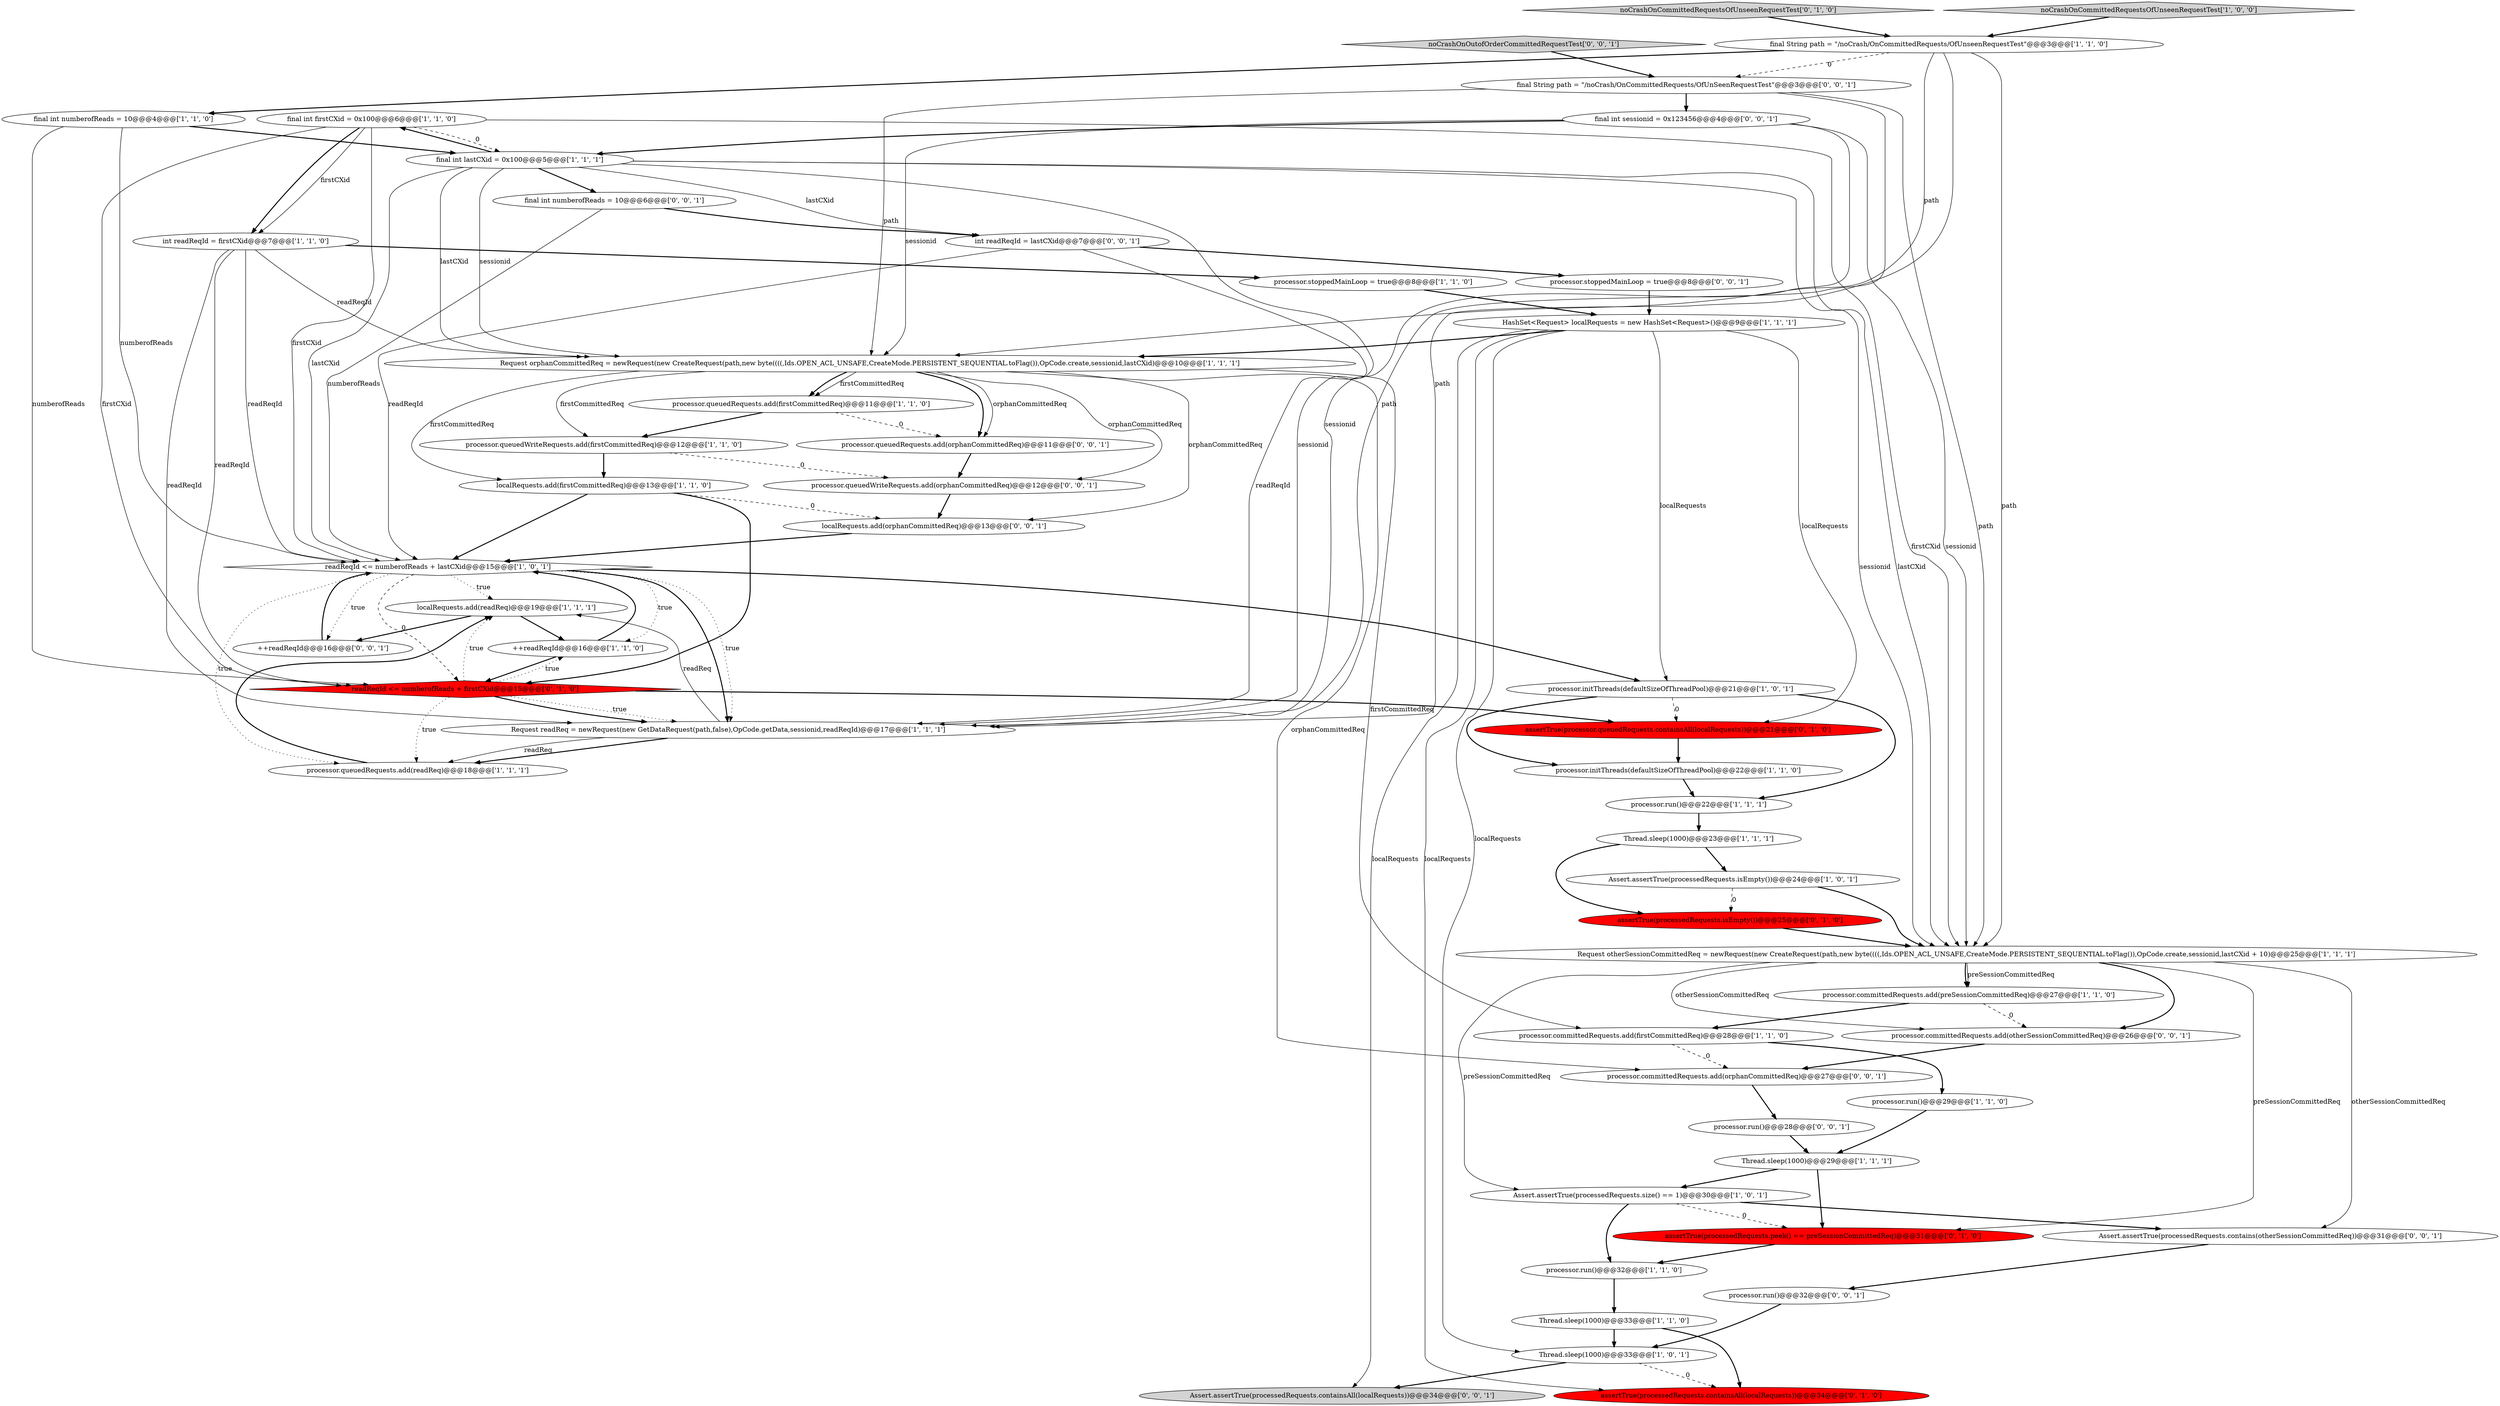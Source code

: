 digraph {
43 [style = filled, label = "processor.committedRequests.add(orphanCommittedReq)@@@27@@@['0', '0', '1']", fillcolor = white, shape = ellipse image = "AAA0AAABBB3BBB"];
21 [style = filled, label = "localRequests.add(readReq)@@@19@@@['1', '1', '1']", fillcolor = white, shape = ellipse image = "AAA0AAABBB1BBB"];
42 [style = filled, label = "localRequests.add(orphanCommittedReq)@@@13@@@['0', '0', '1']", fillcolor = white, shape = ellipse image = "AAA0AAABBB3BBB"];
26 [style = filled, label = "int readReqId = firstCXid@@@7@@@['1', '1', '0']", fillcolor = white, shape = ellipse image = "AAA0AAABBB1BBB"];
41 [style = filled, label = "Assert.assertTrue(processedRequests.containsAll(localRequests))@@@34@@@['0', '0', '1']", fillcolor = lightgray, shape = ellipse image = "AAA0AAABBB3BBB"];
30 [style = filled, label = "processor.committedRequests.add(preSessionCommittedReq)@@@27@@@['1', '1', '0']", fillcolor = white, shape = ellipse image = "AAA0AAABBB1BBB"];
38 [style = filled, label = "final String path = \"/noCrash/OnCommittedRequests/OfUnSeenRequestTest\"@@@3@@@['0', '0', '1']", fillcolor = white, shape = ellipse image = "AAA0AAABBB3BBB"];
44 [style = filled, label = "Assert.assertTrue(processedRequests.contains(otherSessionCommittedReq))@@@31@@@['0', '0', '1']", fillcolor = white, shape = ellipse image = "AAA0AAABBB3BBB"];
51 [style = filled, label = "processor.run()@@@32@@@['0', '0', '1']", fillcolor = white, shape = ellipse image = "AAA0AAABBB3BBB"];
49 [style = filled, label = "processor.queuedRequests.add(orphanCommittedReq)@@@11@@@['0', '0', '1']", fillcolor = white, shape = ellipse image = "AAA0AAABBB3BBB"];
17 [style = filled, label = "Thread.sleep(1000)@@@33@@@['1', '0', '1']", fillcolor = white, shape = ellipse image = "AAA0AAABBB1BBB"];
39 [style = filled, label = "noCrashOnOutofOrderCommittedRequestTest['0', '0', '1']", fillcolor = lightgray, shape = diamond image = "AAA0AAABBB3BBB"];
9 [style = filled, label = "processor.initThreads(defaultSizeOfThreadPool)@@@21@@@['1', '0', '1']", fillcolor = white, shape = ellipse image = "AAA0AAABBB1BBB"];
27 [style = filled, label = "HashSet<Request> localRequests = new HashSet<Request>()@@@9@@@['1', '1', '1']", fillcolor = white, shape = ellipse image = "AAA0AAABBB1BBB"];
18 [style = filled, label = "readReqId <= numberofReads + lastCXid@@@15@@@['1', '0', '1']", fillcolor = white, shape = diamond image = "AAA0AAABBB1BBB"];
34 [style = filled, label = "assertTrue(processedRequests.peek() == preSessionCommittedReq)@@@31@@@['0', '1', '0']", fillcolor = red, shape = ellipse image = "AAA1AAABBB2BBB"];
23 [style = filled, label = "Request orphanCommittedReq = newRequest(new CreateRequest(path,new byte((((,Ids.OPEN_ACL_UNSAFE,CreateMode.PERSISTENT_SEQUENTIAL.toFlag()),OpCode.create,sessionid,lastCXid)@@@10@@@['1', '1', '1']", fillcolor = white, shape = ellipse image = "AAA0AAABBB1BBB"];
1 [style = filled, label = "processor.committedRequests.add(firstCommittedReq)@@@28@@@['1', '1', '0']", fillcolor = white, shape = ellipse image = "AAA0AAABBB1BBB"];
13 [style = filled, label = "processor.run()@@@29@@@['1', '1', '0']", fillcolor = white, shape = ellipse image = "AAA0AAABBB1BBB"];
10 [style = filled, label = "Thread.sleep(1000)@@@29@@@['1', '1', '1']", fillcolor = white, shape = ellipse image = "AAA0AAABBB1BBB"];
28 [style = filled, label = "Request readReq = newRequest(new GetDataRequest(path,false),OpCode.getData,sessionid,readReqId)@@@17@@@['1', '1', '1']", fillcolor = white, shape = ellipse image = "AAA0AAABBB1BBB"];
29 [style = filled, label = "processor.run()@@@32@@@['1', '1', '0']", fillcolor = white, shape = ellipse image = "AAA0AAABBB1BBB"];
33 [style = filled, label = "noCrashOnCommittedRequestsOfUnseenRequestTest['0', '1', '0']", fillcolor = lightgray, shape = diamond image = "AAA0AAABBB2BBB"];
47 [style = filled, label = "int readReqId = lastCXid@@@7@@@['0', '0', '1']", fillcolor = white, shape = ellipse image = "AAA0AAABBB3BBB"];
52 [style = filled, label = "processor.committedRequests.add(otherSessionCommittedReq)@@@26@@@['0', '0', '1']", fillcolor = white, shape = ellipse image = "AAA0AAABBB3BBB"];
3 [style = filled, label = "processor.stoppedMainLoop = true@@@8@@@['1', '1', '0']", fillcolor = white, shape = ellipse image = "AAA0AAABBB1BBB"];
40 [style = filled, label = "final int numberofReads = 10@@@6@@@['0', '0', '1']", fillcolor = white, shape = ellipse image = "AAA0AAABBB3BBB"];
11 [style = filled, label = "processor.queuedWriteRequests.add(firstCommittedReq)@@@12@@@['1', '1', '0']", fillcolor = white, shape = ellipse image = "AAA0AAABBB1BBB"];
16 [style = filled, label = "Thread.sleep(1000)@@@23@@@['1', '1', '1']", fillcolor = white, shape = ellipse image = "AAA0AAABBB1BBB"];
8 [style = filled, label = "localRequests.add(firstCommittedReq)@@@13@@@['1', '1', '0']", fillcolor = white, shape = ellipse image = "AAA0AAABBB1BBB"];
19 [style = filled, label = "Assert.assertTrue(processedRequests.size() == 1)@@@30@@@['1', '0', '1']", fillcolor = white, shape = ellipse image = "AAA0AAABBB1BBB"];
4 [style = filled, label = "Thread.sleep(1000)@@@33@@@['1', '1', '0']", fillcolor = white, shape = ellipse image = "AAA0AAABBB1BBB"];
32 [style = filled, label = "readReqId <= numberofReads + firstCXid@@@15@@@['0', '1', '0']", fillcolor = red, shape = diamond image = "AAA1AAABBB2BBB"];
2 [style = filled, label = "Request otherSessionCommittedReq = newRequest(new CreateRequest(path,new byte((((,Ids.OPEN_ACL_UNSAFE,CreateMode.PERSISTENT_SEQUENTIAL.toFlag()),OpCode.create,sessionid,lastCXid + 10)@@@25@@@['1', '1', '1']", fillcolor = white, shape = ellipse image = "AAA0AAABBB1BBB"];
31 [style = filled, label = "assertTrue(processedRequests.containsAll(localRequests))@@@34@@@['0', '1', '0']", fillcolor = red, shape = ellipse image = "AAA1AAABBB2BBB"];
50 [style = filled, label = "++readReqId@@@16@@@['0', '0', '1']", fillcolor = white, shape = ellipse image = "AAA0AAABBB3BBB"];
46 [style = filled, label = "processor.run()@@@28@@@['0', '0', '1']", fillcolor = white, shape = ellipse image = "AAA0AAABBB3BBB"];
37 [style = filled, label = "final int sessionid = 0x123456@@@4@@@['0', '0', '1']", fillcolor = white, shape = ellipse image = "AAA0AAABBB3BBB"];
22 [style = filled, label = "processor.queuedRequests.add(readReq)@@@18@@@['1', '1', '1']", fillcolor = white, shape = ellipse image = "AAA0AAABBB1BBB"];
12 [style = filled, label = "processor.initThreads(defaultSizeOfThreadPool)@@@22@@@['1', '1', '0']", fillcolor = white, shape = ellipse image = "AAA0AAABBB1BBB"];
6 [style = filled, label = "++readReqId@@@16@@@['1', '1', '0']", fillcolor = white, shape = ellipse image = "AAA0AAABBB1BBB"];
24 [style = filled, label = "Assert.assertTrue(processedRequests.isEmpty())@@@24@@@['1', '0', '1']", fillcolor = white, shape = ellipse image = "AAA0AAABBB1BBB"];
48 [style = filled, label = "processor.stoppedMainLoop = true@@@8@@@['0', '0', '1']", fillcolor = white, shape = ellipse image = "AAA0AAABBB3BBB"];
20 [style = filled, label = "processor.queuedRequests.add(firstCommittedReq)@@@11@@@['1', '1', '0']", fillcolor = white, shape = ellipse image = "AAA0AAABBB1BBB"];
35 [style = filled, label = "assertTrue(processor.queuedRequests.containsAll(localRequests))@@@21@@@['0', '1', '0']", fillcolor = red, shape = ellipse image = "AAA1AAABBB2BBB"];
25 [style = filled, label = "final String path = \"/noCrash/OnCommittedRequests/OfUnseenRequestTest\"@@@3@@@['1', '1', '0']", fillcolor = white, shape = ellipse image = "AAA0AAABBB1BBB"];
15 [style = filled, label = "processor.run()@@@22@@@['1', '1', '1']", fillcolor = white, shape = ellipse image = "AAA0AAABBB1BBB"];
45 [style = filled, label = "processor.queuedWriteRequests.add(orphanCommittedReq)@@@12@@@['0', '0', '1']", fillcolor = white, shape = ellipse image = "AAA0AAABBB3BBB"];
14 [style = filled, label = "final int firstCXid = 0x100@@@6@@@['1', '1', '0']", fillcolor = white, shape = ellipse image = "AAA0AAABBB1BBB"];
36 [style = filled, label = "assertTrue(processedRequests.isEmpty())@@@25@@@['0', '1', '0']", fillcolor = red, shape = ellipse image = "AAA1AAABBB2BBB"];
5 [style = filled, label = "noCrashOnCommittedRequestsOfUnseenRequestTest['1', '0', '0']", fillcolor = lightgray, shape = diamond image = "AAA0AAABBB1BBB"];
7 [style = filled, label = "final int lastCXid = 0x100@@@5@@@['1', '1', '1']", fillcolor = white, shape = ellipse image = "AAA0AAABBB1BBB"];
0 [style = filled, label = "final int numberofReads = 10@@@4@@@['1', '1', '0']", fillcolor = white, shape = ellipse image = "AAA0AAABBB1BBB"];
32->35 [style = bold, label=""];
32->28 [style = dotted, label="true"];
26->18 [style = solid, label="readReqId"];
37->23 [style = solid, label="sessionid"];
10->19 [style = bold, label=""];
7->23 [style = solid, label="lastCXid"];
47->28 [style = solid, label="readReqId"];
23->20 [style = solid, label="firstCommittedReq"];
26->28 [style = solid, label="readReqId"];
48->27 [style = bold, label=""];
1->13 [style = bold, label=""];
14->2 [style = solid, label="firstCXid"];
26->32 [style = solid, label="readReqId"];
3->27 [style = bold, label=""];
7->14 [style = bold, label=""];
19->44 [style = bold, label=""];
44->51 [style = bold, label=""];
19->34 [style = dashed, label="0"];
30->52 [style = dashed, label="0"];
33->25 [style = bold, label=""];
36->2 [style = bold, label=""];
40->47 [style = bold, label=""];
51->17 [style = bold, label=""];
45->42 [style = bold, label=""];
39->38 [style = bold, label=""];
23->8 [style = solid, label="firstCommittedReq"];
27->31 [style = solid, label="localRequests"];
2->52 [style = bold, label=""];
21->50 [style = bold, label=""];
35->12 [style = bold, label=""];
37->2 [style = solid, label="sessionid"];
14->7 [style = dashed, label="0"];
18->32 [style = dashed, label="0"];
6->32 [style = bold, label=""];
23->49 [style = bold, label=""];
1->43 [style = dashed, label="0"];
47->48 [style = bold, label=""];
8->18 [style = bold, label=""];
7->47 [style = solid, label="lastCXid"];
50->18 [style = bold, label=""];
17->41 [style = bold, label=""];
25->28 [style = solid, label="path"];
18->28 [style = bold, label=""];
0->32 [style = solid, label="numberofReads"];
43->46 [style = bold, label=""];
5->25 [style = bold, label=""];
8->42 [style = dashed, label="0"];
0->7 [style = bold, label=""];
18->6 [style = dotted, label="true"];
0->18 [style = solid, label="numberofReads"];
20->49 [style = dashed, label="0"];
10->34 [style = bold, label=""];
38->37 [style = bold, label=""];
14->26 [style = solid, label="firstCXid"];
7->2 [style = solid, label="sessionid"];
18->9 [style = bold, label=""];
27->35 [style = solid, label="localRequests"];
27->17 [style = solid, label="localRequests"];
11->8 [style = bold, label=""];
24->36 [style = dashed, label="0"];
38->23 [style = solid, label="path"];
25->0 [style = bold, label=""];
13->10 [style = bold, label=""];
49->45 [style = bold, label=""];
34->29 [style = bold, label=""];
16->36 [style = bold, label=""];
23->20 [style = bold, label=""];
27->9 [style = solid, label="localRequests"];
14->18 [style = solid, label="firstCXid"];
14->32 [style = solid, label="firstCXid"];
4->17 [style = bold, label=""];
38->28 [style = solid, label="path"];
32->6 [style = dotted, label="true"];
2->30 [style = solid, label="preSessionCommittedReq"];
6->18 [style = bold, label=""];
26->3 [style = bold, label=""];
16->24 [style = bold, label=""];
19->29 [style = bold, label=""];
23->11 [style = solid, label="firstCommittedReq"];
23->49 [style = solid, label="orphanCommittedReq"];
18->21 [style = dotted, label="true"];
46->10 [style = bold, label=""];
18->50 [style = dotted, label="true"];
23->42 [style = solid, label="orphanCommittedReq"];
37->7 [style = bold, label=""];
9->35 [style = dashed, label="0"];
27->41 [style = solid, label="localRequests"];
4->31 [style = bold, label=""];
52->43 [style = bold, label=""];
25->38 [style = dashed, label="0"];
7->18 [style = solid, label="lastCXid"];
9->12 [style = bold, label=""];
7->23 [style = solid, label="sessionid"];
23->1 [style = solid, label="firstCommittedReq"];
23->43 [style = solid, label="orphanCommittedReq"];
47->18 [style = solid, label="readReqId"];
7->40 [style = bold, label=""];
28->22 [style = bold, label=""];
20->11 [style = bold, label=""];
32->22 [style = dotted, label="true"];
18->22 [style = dotted, label="true"];
38->2 [style = solid, label="path"];
42->18 [style = bold, label=""];
29->4 [style = bold, label=""];
32->21 [style = dotted, label="true"];
30->1 [style = bold, label=""];
24->2 [style = bold, label=""];
8->32 [style = bold, label=""];
21->6 [style = bold, label=""];
28->22 [style = solid, label="readReq"];
12->15 [style = bold, label=""];
7->2 [style = solid, label="lastCXid"];
22->21 [style = bold, label=""];
25->2 [style = solid, label="path"];
28->21 [style = solid, label="readReq"];
2->19 [style = solid, label="preSessionCommittedReq"];
15->16 [style = bold, label=""];
17->31 [style = dashed, label="0"];
2->44 [style = solid, label="otherSessionCommittedReq"];
2->52 [style = solid, label="otherSessionCommittedReq"];
14->26 [style = bold, label=""];
2->34 [style = solid, label="preSessionCommittedReq"];
9->15 [style = bold, label=""];
18->28 [style = dotted, label="true"];
40->18 [style = solid, label="numberofReads"];
7->28 [style = solid, label="sessionid"];
37->28 [style = solid, label="sessionid"];
27->23 [style = bold, label=""];
2->30 [style = bold, label=""];
32->28 [style = bold, label=""];
23->45 [style = solid, label="orphanCommittedReq"];
25->23 [style = solid, label="path"];
26->23 [style = solid, label="readReqId"];
11->45 [style = dashed, label="0"];
}

